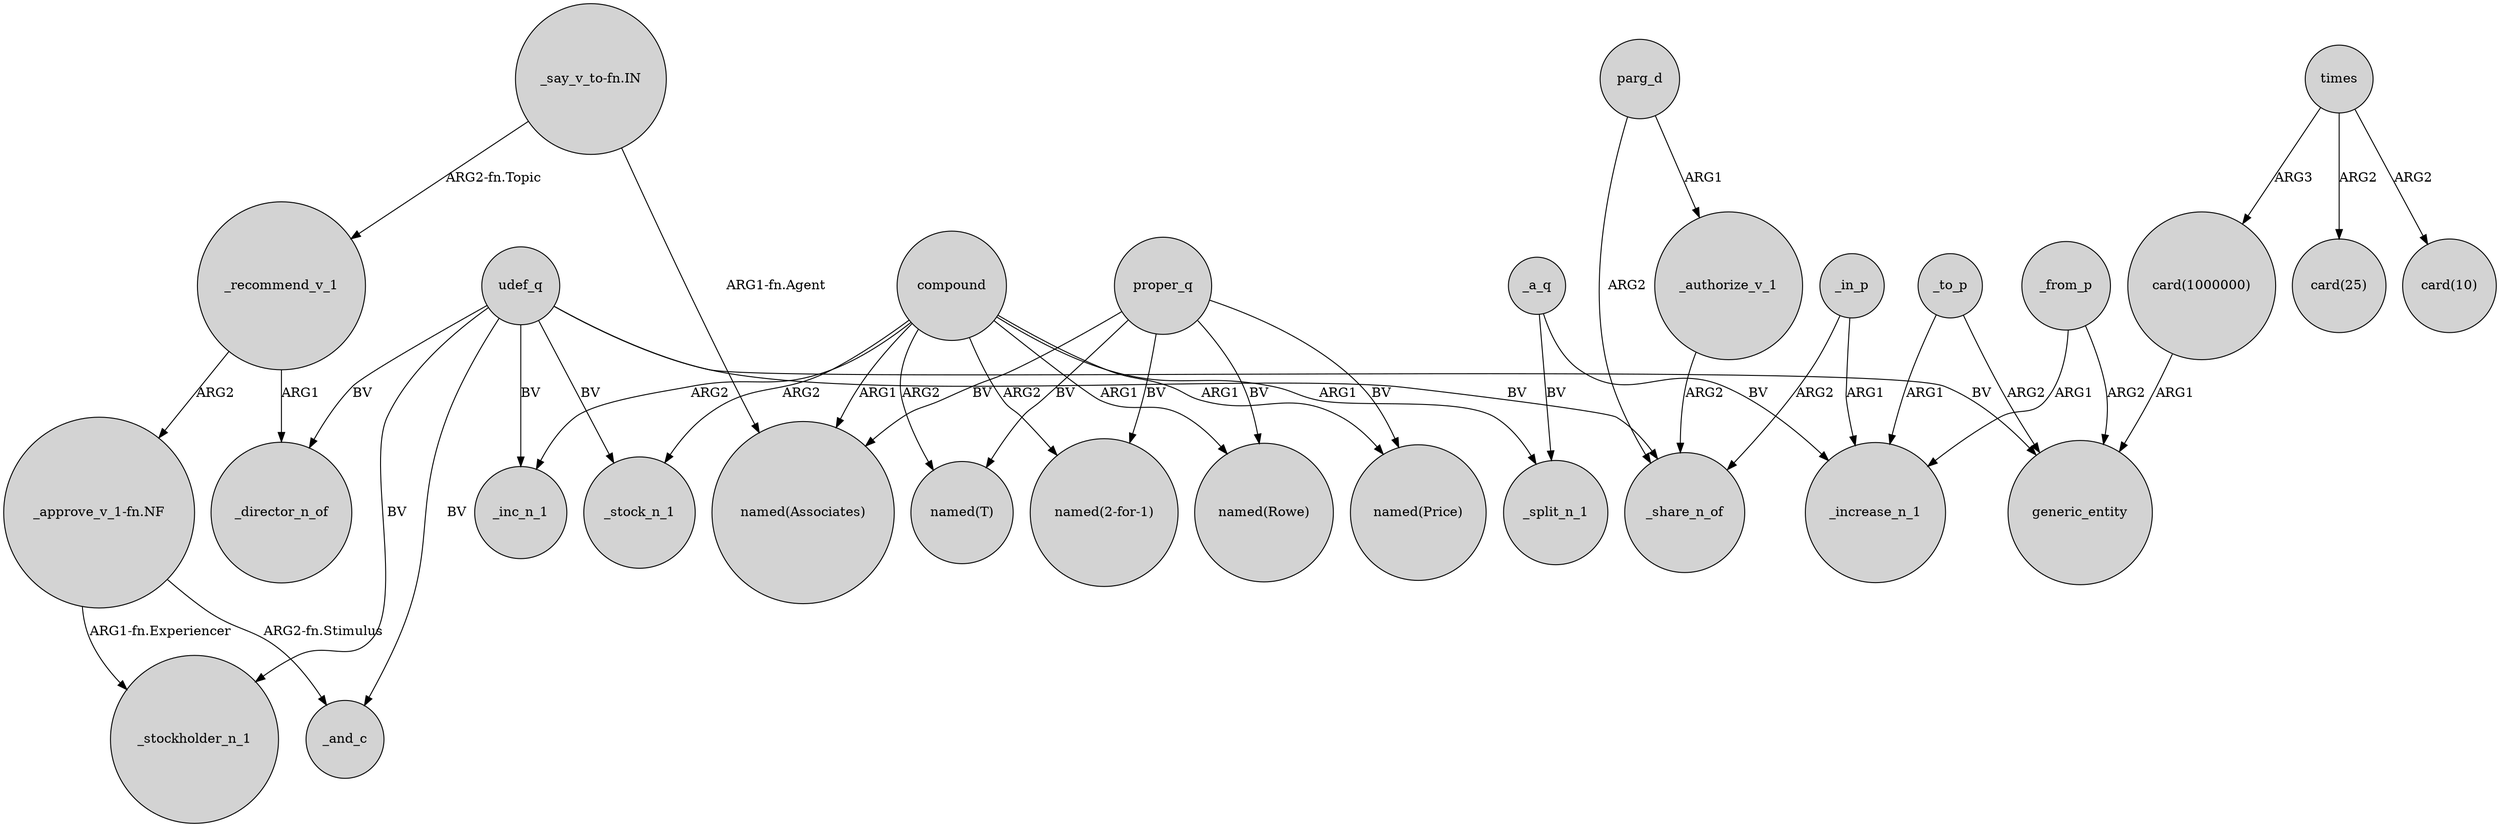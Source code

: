 digraph {
	node [shape=circle style=filled]
	"card(1000000)" -> generic_entity [label=ARG1]
	udef_q -> _stockholder_n_1 [label=BV]
	_a_q -> _increase_n_1 [label=BV]
	udef_q -> _inc_n_1 [label=BV]
	udef_q -> generic_entity [label=BV]
	parg_d -> _share_n_of [label=ARG2]
	compound -> "named(T)" [label=ARG2]
	_in_p -> _share_n_of [label=ARG2]
	compound -> _split_n_1 [label=ARG1]
	proper_q -> "named(T)" [label=BV]
	_a_q -> _split_n_1 [label=BV]
	_from_p -> generic_entity [label=ARG2]
	proper_q -> "named(Rowe)" [label=BV]
	compound -> "named(Rowe)" [label=ARG1]
	proper_q -> "named(Price)" [label=BV]
	_to_p -> generic_entity [label=ARG2]
	proper_q -> "named(2-for-1)" [label=BV]
	compound -> _stock_n_1 [label=ARG2]
	_to_p -> _increase_n_1 [label=ARG1]
	times -> "card(25)" [label=ARG2]
	udef_q -> _stock_n_1 [label=BV]
	"_approve_v_1-fn.NF" -> _and_c [label="ARG2-fn.Stimulus"]
	parg_d -> _authorize_v_1 [label=ARG1]
	times -> "card(1000000)" [label=ARG3]
	_from_p -> _increase_n_1 [label=ARG1]
	"_approve_v_1-fn.NF" -> _stockholder_n_1 [label="ARG1-fn.Experiencer"]
	compound -> "named(2-for-1)" [label=ARG2]
	times -> "card(10)" [label=ARG2]
	udef_q -> _share_n_of [label=BV]
	"_say_v_to-fn.IN" -> "named(Associates)" [label="ARG1-fn.Agent"]
	compound -> "named(Associates)" [label=ARG1]
	_authorize_v_1 -> _share_n_of [label=ARG2]
	"_say_v_to-fn.IN" -> _recommend_v_1 [label="ARG2-fn.Topic"]
	_recommend_v_1 -> _director_n_of [label=ARG1]
	proper_q -> "named(Associates)" [label=BV]
	_recommend_v_1 -> "_approve_v_1-fn.NF" [label=ARG2]
	udef_q -> _and_c [label=BV]
	compound -> _inc_n_1 [label=ARG2]
	_in_p -> _increase_n_1 [label=ARG1]
	udef_q -> _director_n_of [label=BV]
	compound -> "named(Price)" [label=ARG1]
}
